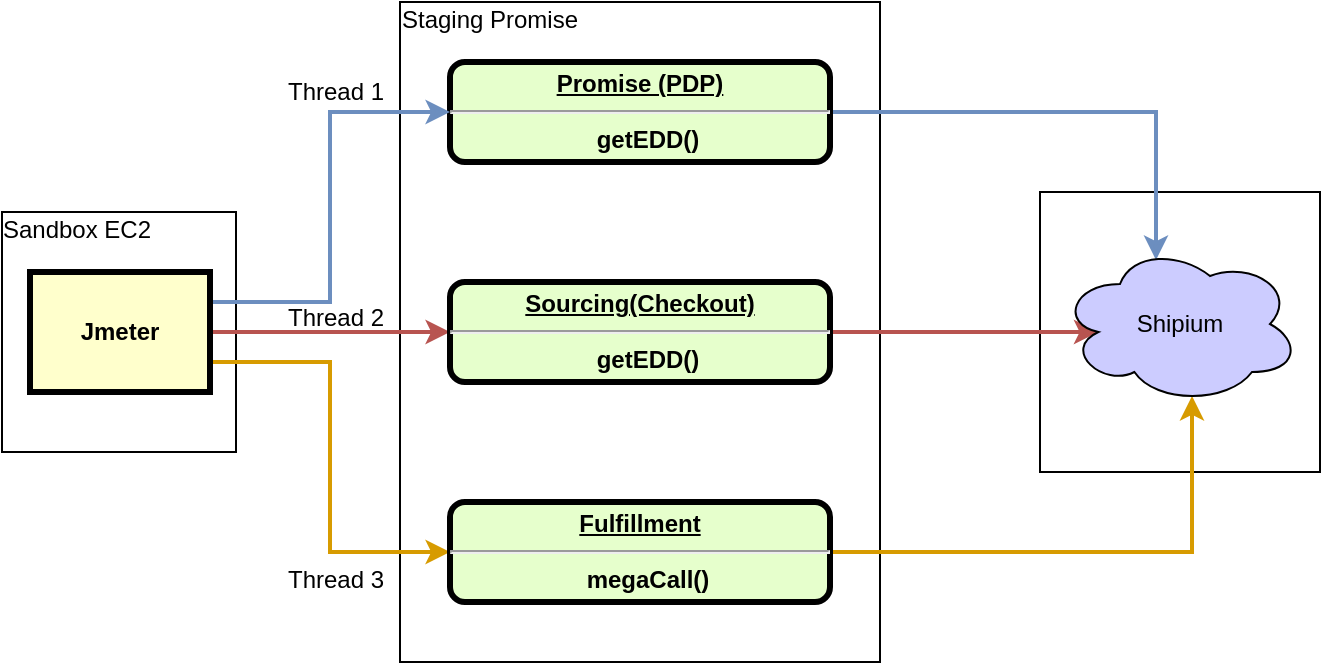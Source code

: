 <mxfile version="20.0.4" type="github">
  <diagram name="Page-1" id="c7558073-3199-34d8-9f00-42111426c3f3">
    <mxGraphModel dx="931" dy="533" grid="1" gridSize="10" guides="1" tooltips="1" connect="1" arrows="1" fold="1" page="1" pageScale="1" pageWidth="826" pageHeight="1169" background="none" math="0" shadow="0">
      <root>
        <mxCell id="0" />
        <mxCell id="1" parent="0" />
        <mxCell id="j0hrH9DG1A58uHijn_zF-103" value="" style="whiteSpace=wrap;html=1;aspect=fixed;fillColor=none;" vertex="1" parent="1">
          <mxGeometry x="600" y="295" width="140" height="140" as="geometry" />
        </mxCell>
        <mxCell id="j0hrH9DG1A58uHijn_zF-105" value="" style="rounded=0;whiteSpace=wrap;html=1;fillColor=none;" vertex="1" parent="1">
          <mxGeometry x="81" y="305" width="117" height="120" as="geometry" />
        </mxCell>
        <mxCell id="j0hrH9DG1A58uHijn_zF-96" value="" style="rounded=0;whiteSpace=wrap;html=1;fillColor=none;" vertex="1" parent="1">
          <mxGeometry x="280" y="200" width="240" height="330" as="geometry" />
        </mxCell>
        <mxCell id="j0hrH9DG1A58uHijn_zF-109" style="edgeStyle=orthogonalEdgeStyle;rounded=0;orthogonalLoop=1;jettySize=auto;html=1;exitX=1;exitY=0.5;exitDx=0;exitDy=0;entryX=0.4;entryY=0.1;entryDx=0;entryDy=0;entryPerimeter=0;strokeWidth=2;fillColor=#dae8fc;strokeColor=#6c8ebf;" edge="1" parent="1" source="10" target="j0hrH9DG1A58uHijn_zF-104">
          <mxGeometry relative="1" as="geometry" />
        </mxCell>
        <mxCell id="10" value="&lt;p style=&quot;margin: 0px; margin-top: 4px; text-align: center; text-decoration: underline;&quot;&gt;&lt;strong&gt;&lt;strong&gt;Promise (PDP)&lt;/strong&gt;&lt;br&gt;&lt;/strong&gt;&lt;/p&gt;&lt;hr&gt;&lt;p style=&quot;margin: 0px; margin-left: 8px;&quot;&gt;getEDD()&lt;/p&gt;" style="verticalAlign=middle;align=center;overflow=fill;fontSize=12;fontFamily=Helvetica;html=1;rounded=1;fontStyle=1;strokeWidth=3;fillColor=#E6FFCC" parent="1" vertex="1">
          <mxGeometry x="305" y="230" width="190" height="50" as="geometry" />
        </mxCell>
        <mxCell id="j0hrH9DG1A58uHijn_zF-108" style="edgeStyle=orthogonalEdgeStyle;rounded=0;orthogonalLoop=1;jettySize=auto;html=1;exitX=1;exitY=0.25;exitDx=0;exitDy=0;entryX=0;entryY=0.5;entryDx=0;entryDy=0;strokeWidth=2;fillColor=#dae8fc;strokeColor=#6c8ebf;" edge="1" parent="1" source="14" target="10">
          <mxGeometry relative="1" as="geometry" />
        </mxCell>
        <mxCell id="j0hrH9DG1A58uHijn_zF-110" style="edgeStyle=orthogonalEdgeStyle;rounded=0;orthogonalLoop=1;jettySize=auto;html=1;exitX=1;exitY=0.5;exitDx=0;exitDy=0;entryX=0;entryY=0.5;entryDx=0;entryDy=0;fillColor=#f8cecc;strokeColor=#b85450;strokeWidth=2;" edge="1" parent="1" source="14" target="j0hrH9DG1A58uHijn_zF-97">
          <mxGeometry relative="1" as="geometry" />
        </mxCell>
        <mxCell id="j0hrH9DG1A58uHijn_zF-111" style="edgeStyle=orthogonalEdgeStyle;rounded=0;orthogonalLoop=1;jettySize=auto;html=1;exitX=1;exitY=0.75;exitDx=0;exitDy=0;entryX=0;entryY=0.5;entryDx=0;entryDy=0;fillColor=#ffe6cc;strokeColor=#d79b00;strokeWidth=2;" edge="1" parent="1" source="14" target="j0hrH9DG1A58uHijn_zF-98">
          <mxGeometry relative="1" as="geometry" />
        </mxCell>
        <mxCell id="14" value="Jmeter" style="whiteSpace=wrap;align=center;verticalAlign=middle;fontStyle=1;strokeWidth=3;fillColor=#FFFFCC" parent="1" vertex="1">
          <mxGeometry x="95.0" y="335.0" width="90" height="60" as="geometry" />
        </mxCell>
        <mxCell id="94" value="Sandbox EC2" style="text;spacingTop=-5;align=center" parent="1" vertex="1">
          <mxGeometry x="81" y="305" width="75" height="20" as="geometry" />
        </mxCell>
        <mxCell id="j0hrH9DG1A58uHijn_zF-112" style="edgeStyle=orthogonalEdgeStyle;rounded=0;orthogonalLoop=1;jettySize=auto;html=1;exitX=1;exitY=0.5;exitDx=0;exitDy=0;entryX=0.16;entryY=0.55;entryDx=0;entryDy=0;entryPerimeter=0;fillColor=#f8cecc;strokeColor=#b85450;strokeWidth=2;" edge="1" parent="1" source="j0hrH9DG1A58uHijn_zF-97" target="j0hrH9DG1A58uHijn_zF-104">
          <mxGeometry relative="1" as="geometry" />
        </mxCell>
        <mxCell id="j0hrH9DG1A58uHijn_zF-97" value="&lt;p style=&quot;margin: 0px; margin-top: 4px; text-align: center; text-decoration: underline;&quot;&gt;&lt;strong&gt;&lt;strong&gt;Sourcing(Checkout)&lt;/strong&gt;&lt;br&gt;&lt;/strong&gt;&lt;/p&gt;&lt;hr&gt;&lt;p style=&quot;margin: 0px; margin-left: 8px;&quot;&gt;getEDD()&lt;/p&gt;" style="verticalAlign=middle;align=center;overflow=fill;fontSize=12;fontFamily=Helvetica;html=1;rounded=1;fontStyle=1;strokeWidth=3;fillColor=#E6FFCC" vertex="1" parent="1">
          <mxGeometry x="305" y="340" width="190" height="50" as="geometry" />
        </mxCell>
        <mxCell id="j0hrH9DG1A58uHijn_zF-113" style="edgeStyle=orthogonalEdgeStyle;rounded=0;orthogonalLoop=1;jettySize=auto;html=1;exitX=1;exitY=0.5;exitDx=0;exitDy=0;entryX=0.55;entryY=0.95;entryDx=0;entryDy=0;entryPerimeter=0;fillColor=#ffe6cc;strokeColor=#d79b00;strokeWidth=2;" edge="1" parent="1" source="j0hrH9DG1A58uHijn_zF-98" target="j0hrH9DG1A58uHijn_zF-104">
          <mxGeometry relative="1" as="geometry" />
        </mxCell>
        <mxCell id="j0hrH9DG1A58uHijn_zF-98" value="&lt;p style=&quot;margin: 0px; margin-top: 4px; text-align: center; text-decoration: underline;&quot;&gt;&lt;strong&gt;&lt;strong&gt;Fulfillment&lt;/strong&gt;&lt;br&gt;&lt;/strong&gt;&lt;/p&gt;&lt;hr&gt;&lt;p style=&quot;margin: 0px; margin-left: 8px;&quot;&gt;megaCall()&lt;/p&gt;" style="verticalAlign=middle;align=center;overflow=fill;fontSize=12;fontFamily=Helvetica;html=1;rounded=1;fontStyle=1;strokeWidth=3;fillColor=#E6FFCC" vertex="1" parent="1">
          <mxGeometry x="305" y="450" width="190" height="50" as="geometry" />
        </mxCell>
        <mxCell id="j0hrH9DG1A58uHijn_zF-104" value="Shipium" style="ellipse;shape=cloud;whiteSpace=wrap;html=1;fillColor=#CCCCFF;" vertex="1" parent="1">
          <mxGeometry x="610" y="321" width="120" height="80" as="geometry" />
        </mxCell>
        <mxCell id="j0hrH9DG1A58uHijn_zF-106" value="Staging Promise" style="text;spacingTop=-5;align=center" vertex="1" parent="1">
          <mxGeometry x="280" y="200" width="90" height="20" as="geometry" />
        </mxCell>
        <mxCell id="j0hrH9DG1A58uHijn_zF-114" value="Thread 1" style="text;spacingTop=-5;align=center" vertex="1" parent="1">
          <mxGeometry x="216" y="236" width="64" height="20" as="geometry" />
        </mxCell>
        <mxCell id="j0hrH9DG1A58uHijn_zF-117" value="Thread 3" style="text;spacingTop=-5;align=center" vertex="1" parent="1">
          <mxGeometry x="216" y="480" width="64" height="20" as="geometry" />
        </mxCell>
        <mxCell id="j0hrH9DG1A58uHijn_zF-121" value="Thread 2" style="text;spacingTop=-5;align=center" vertex="1" parent="1">
          <mxGeometry x="216" y="349" width="64" height="20" as="geometry" />
        </mxCell>
      </root>
    </mxGraphModel>
  </diagram>
</mxfile>
